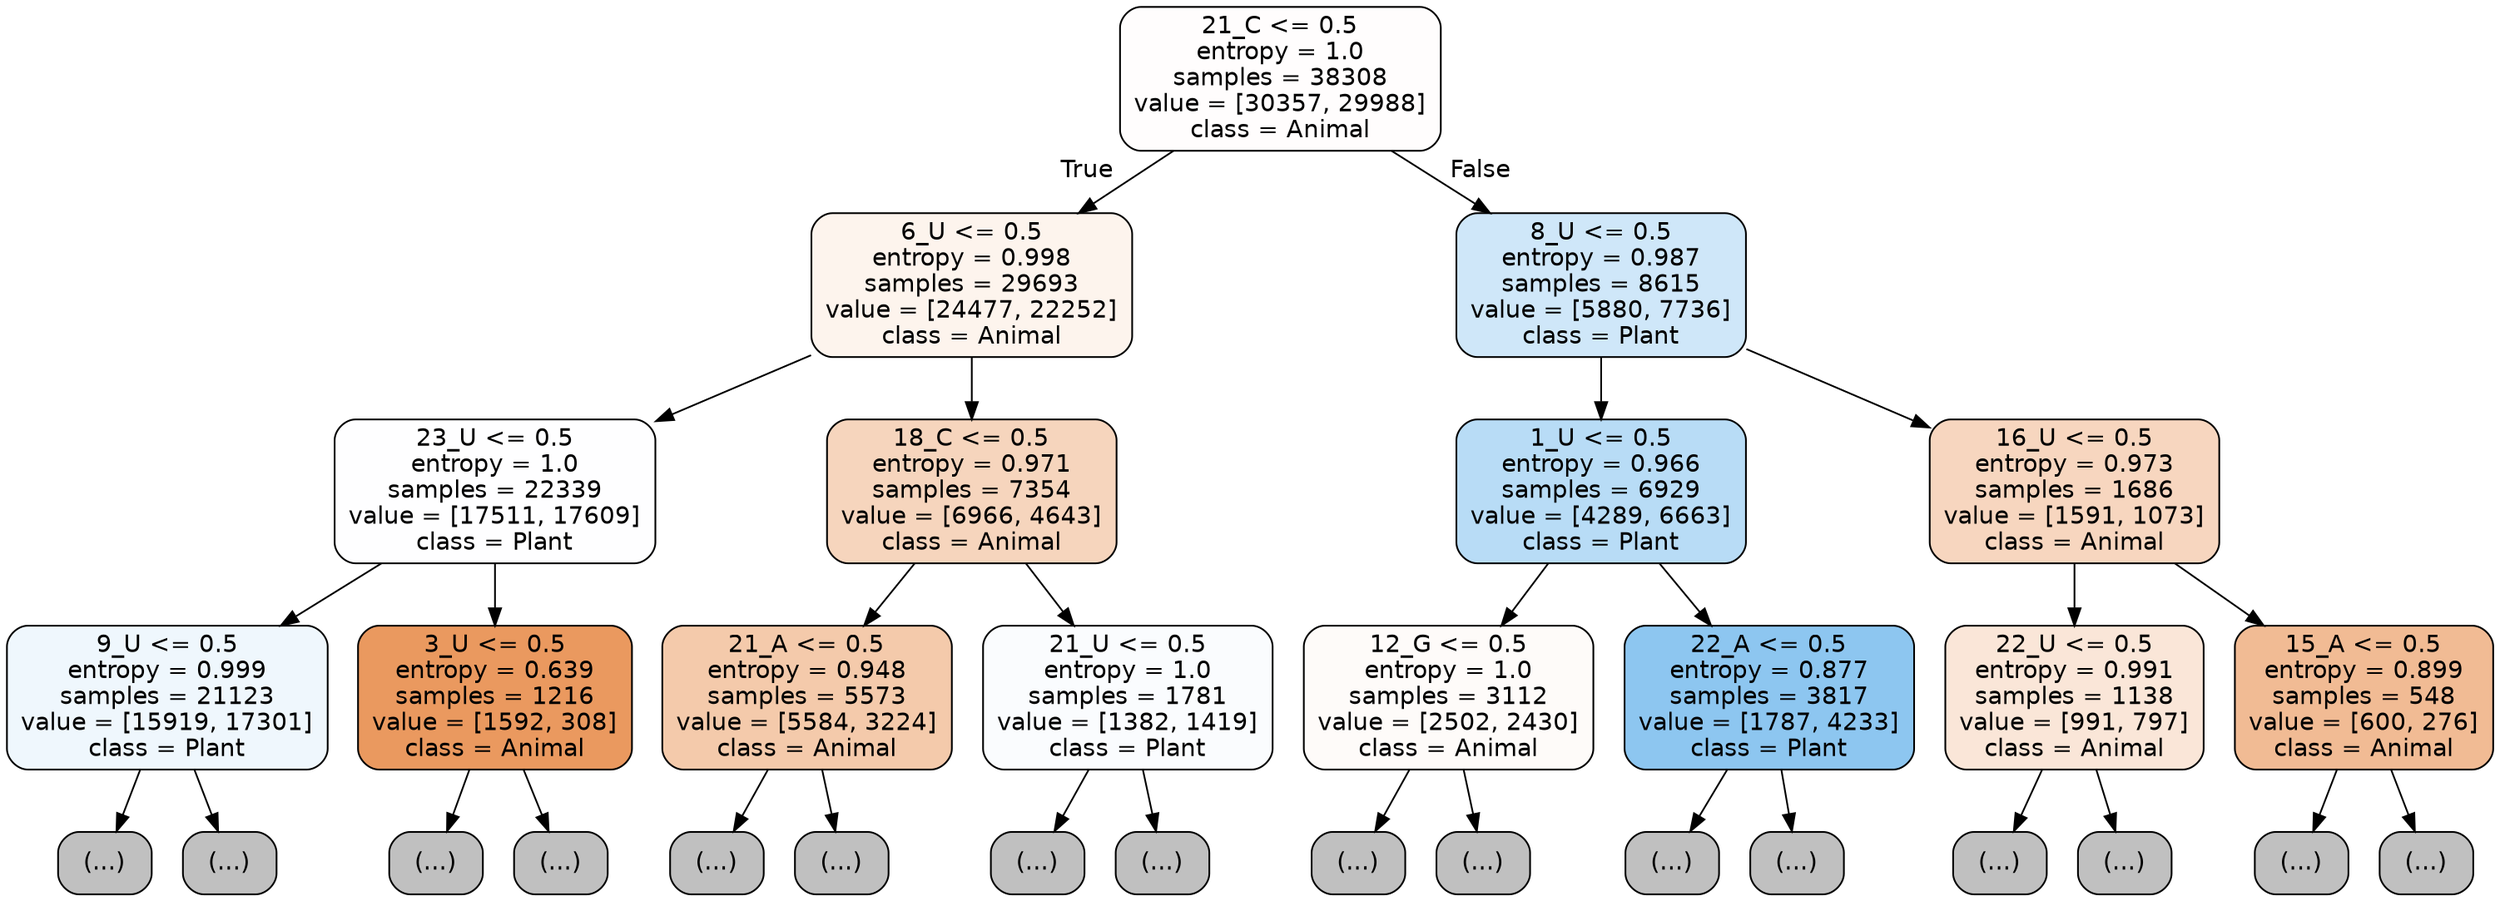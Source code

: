 digraph Tree {
node [shape=box, style="filled, rounded", color="black", fontname="helvetica"] ;
edge [fontname="helvetica"] ;
0 [label="21_C <= 0.5\nentropy = 1.0\nsamples = 38308\nvalue = [30357, 29988]\nclass = Animal", fillcolor="#fffdfd"] ;
1 [label="6_U <= 0.5\nentropy = 0.998\nsamples = 29693\nvalue = [24477, 22252]\nclass = Animal", fillcolor="#fdf4ed"] ;
0 -> 1 [labeldistance=2.5, labelangle=45, headlabel="True"] ;
2 [label="23_U <= 0.5\nentropy = 1.0\nsamples = 22339\nvalue = [17511, 17609]\nclass = Plant", fillcolor="#fefeff"] ;
1 -> 2 ;
3 [label="9_U <= 0.5\nentropy = 0.999\nsamples = 21123\nvalue = [15919, 17301]\nclass = Plant", fillcolor="#eff7fd"] ;
2 -> 3 ;
4 [label="(...)", fillcolor="#C0C0C0"] ;
3 -> 4 ;
6945 [label="(...)", fillcolor="#C0C0C0"] ;
3 -> 6945 ;
9700 [label="3_U <= 0.5\nentropy = 0.639\nsamples = 1216\nvalue = [1592, 308]\nclass = Animal", fillcolor="#ea995f"] ;
2 -> 9700 ;
9701 [label="(...)", fillcolor="#C0C0C0"] ;
9700 -> 9701 ;
10016 [label="(...)", fillcolor="#C0C0C0"] ;
9700 -> 10016 ;
10141 [label="18_C <= 0.5\nentropy = 0.971\nsamples = 7354\nvalue = [6966, 4643]\nclass = Animal", fillcolor="#f6d5bd"] ;
1 -> 10141 ;
10142 [label="21_A <= 0.5\nentropy = 0.948\nsamples = 5573\nvalue = [5584, 3224]\nclass = Animal", fillcolor="#f4caab"] ;
10141 -> 10142 ;
10143 [label="(...)", fillcolor="#C0C0C0"] ;
10142 -> 10143 ;
12376 [label="(...)", fillcolor="#C0C0C0"] ;
10142 -> 12376 ;
13161 [label="21_U <= 0.5\nentropy = 1.0\nsamples = 1781\nvalue = [1382, 1419]\nclass = Plant", fillcolor="#fafcfe"] ;
10141 -> 13161 ;
13162 [label="(...)", fillcolor="#C0C0C0"] ;
13161 -> 13162 ;
13795 [label="(...)", fillcolor="#C0C0C0"] ;
13161 -> 13795 ;
14020 [label="8_U <= 0.5\nentropy = 0.987\nsamples = 8615\nvalue = [5880, 7736]\nclass = Plant", fillcolor="#cfe7f9"] ;
0 -> 14020 [labeldistance=2.5, labelangle=-45, headlabel="False"] ;
14021 [label="1_U <= 0.5\nentropy = 0.966\nsamples = 6929\nvalue = [4289, 6663]\nclass = Plant", fillcolor="#b8dcf6"] ;
14020 -> 14021 ;
14022 [label="12_G <= 0.5\nentropy = 1.0\nsamples = 3112\nvalue = [2502, 2430]\nclass = Animal", fillcolor="#fefbf9"] ;
14021 -> 14022 ;
14023 [label="(...)", fillcolor="#C0C0C0"] ;
14022 -> 14023 ;
15062 [label="(...)", fillcolor="#C0C0C0"] ;
14022 -> 15062 ;
15425 [label="22_A <= 0.5\nentropy = 0.877\nsamples = 3817\nvalue = [1787, 4233]\nclass = Plant", fillcolor="#8dc6f0"] ;
14021 -> 15425 ;
15426 [label="(...)", fillcolor="#C0C0C0"] ;
15425 -> 15426 ;
16365 [label="(...)", fillcolor="#C0C0C0"] ;
15425 -> 16365 ;
16534 [label="16_U <= 0.5\nentropy = 0.973\nsamples = 1686\nvalue = [1591, 1073]\nclass = Animal", fillcolor="#f7d6bf"] ;
14020 -> 16534 ;
16535 [label="22_U <= 0.5\nentropy = 0.991\nsamples = 1138\nvalue = [991, 797]\nclass = Animal", fillcolor="#fae6d8"] ;
16534 -> 16535 ;
16536 [label="(...)", fillcolor="#C0C0C0"] ;
16535 -> 16536 ;
17079 [label="(...)", fillcolor="#C0C0C0"] ;
16535 -> 17079 ;
17180 [label="15_A <= 0.5\nentropy = 0.899\nsamples = 548\nvalue = [600, 276]\nclass = Animal", fillcolor="#f1bb94"] ;
16534 -> 17180 ;
17181 [label="(...)", fillcolor="#C0C0C0"] ;
17180 -> 17181 ;
17382 [label="(...)", fillcolor="#C0C0C0"] ;
17180 -> 17382 ;
}